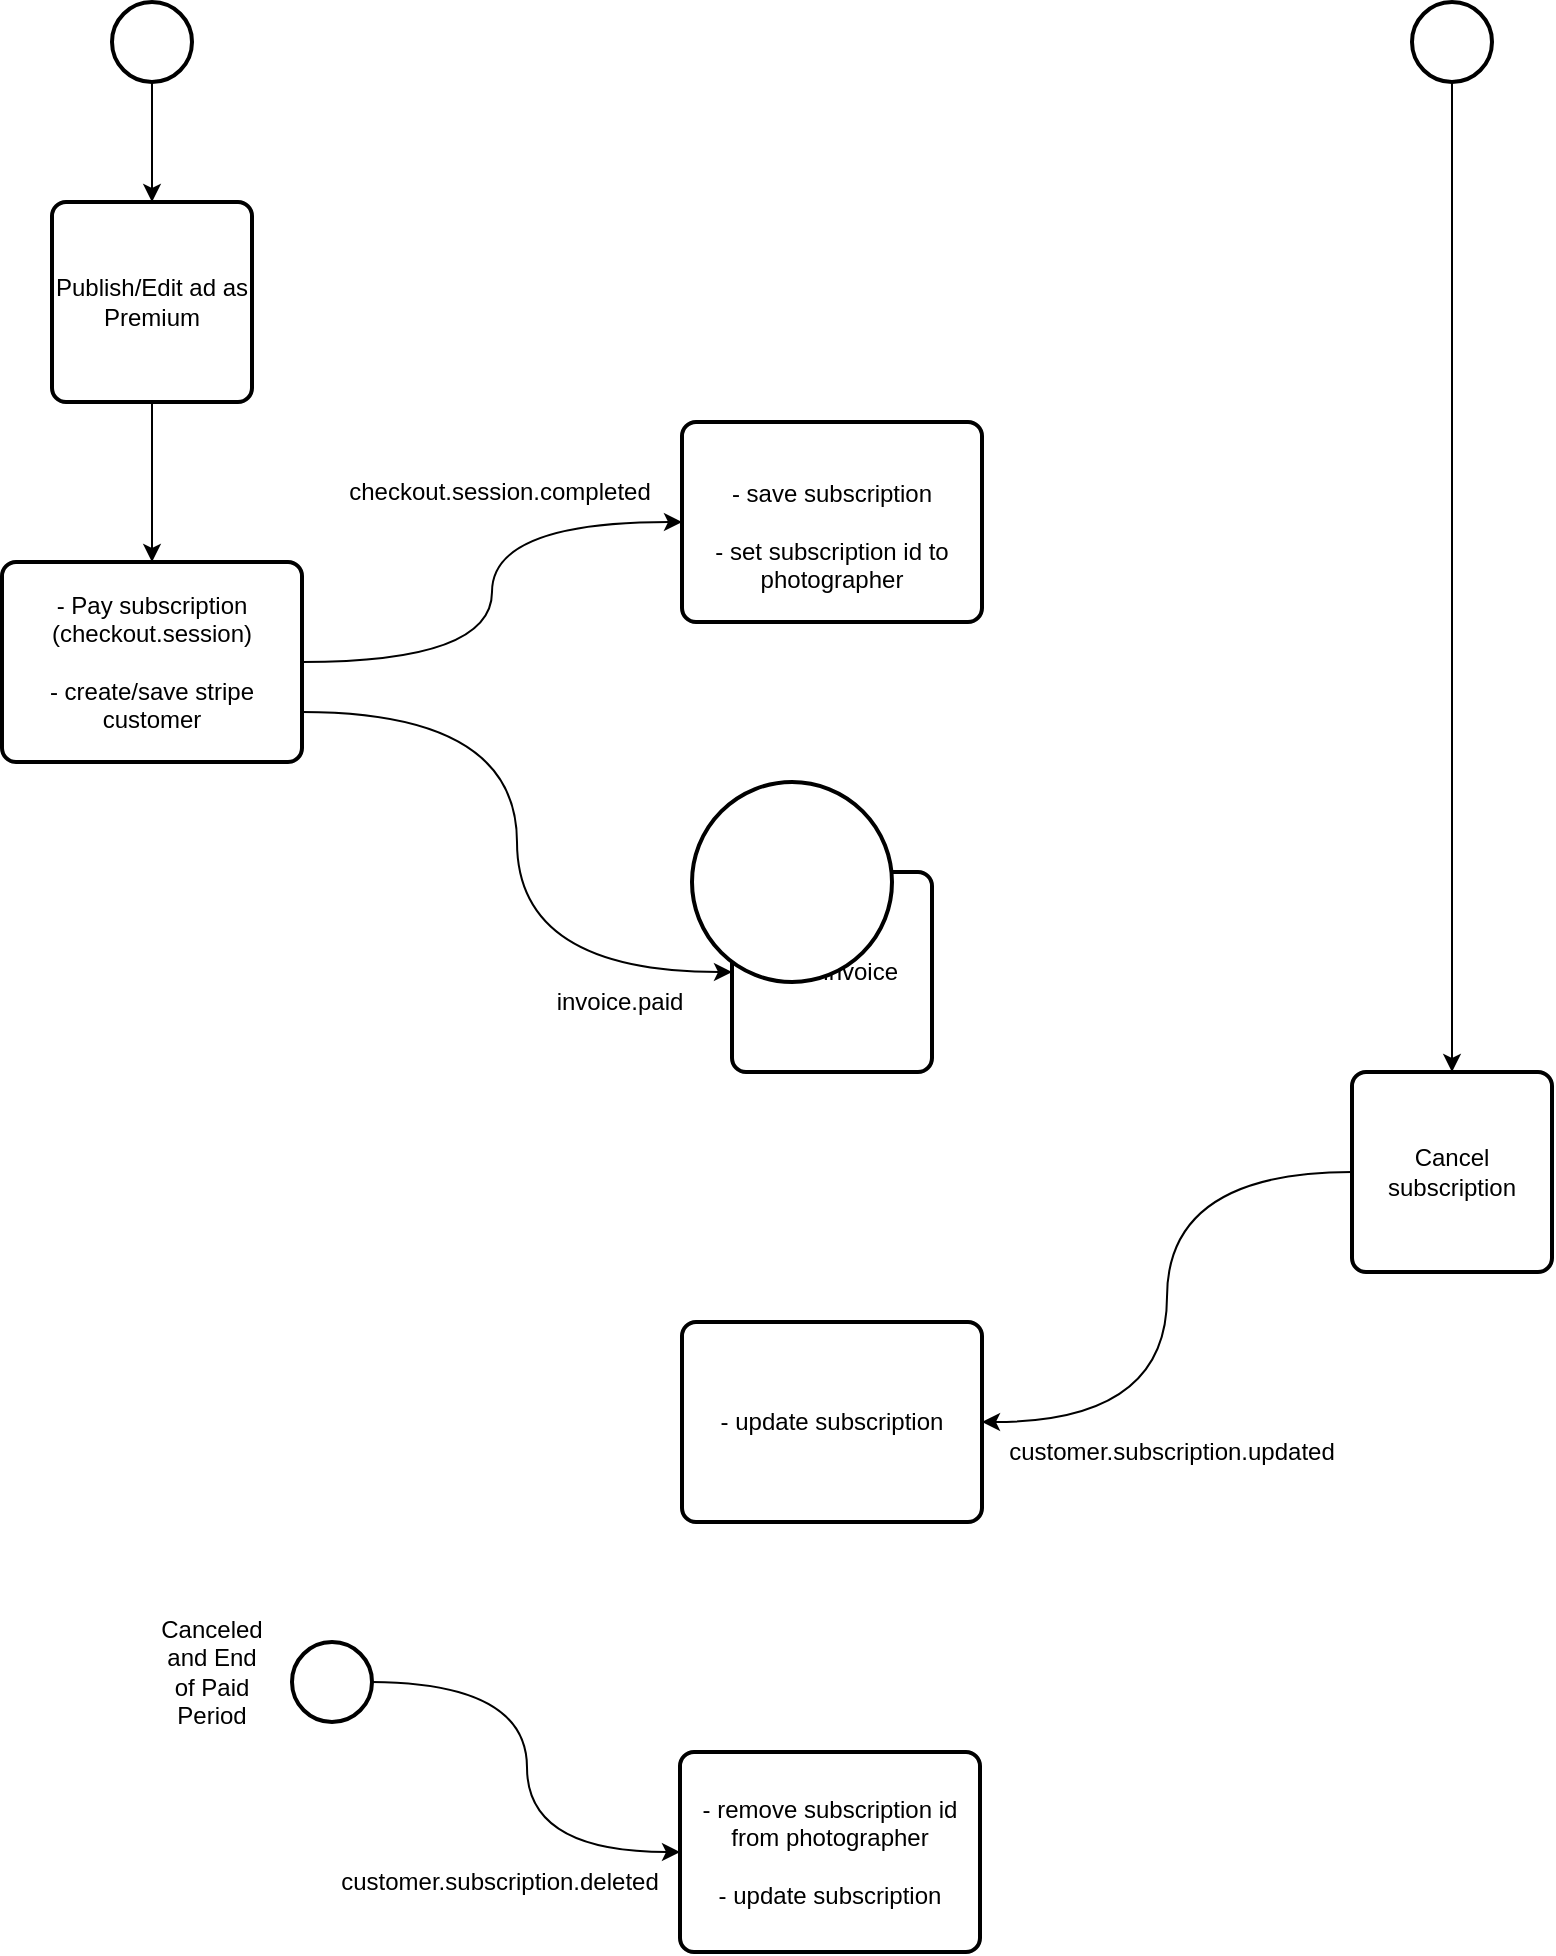 <mxfile version="24.7.12" pages="2">
  <diagram name="Pàgina-1" id="FQhIHKyydwHqLgrKrVZE">
    <mxGraphModel dx="894" dy="1318" grid="1" gridSize="10" guides="1" tooltips="1" connect="1" arrows="1" fold="1" page="1" pageScale="1" pageWidth="827" pageHeight="1169" background="none" math="0" shadow="0">
      <root>
        <mxCell id="0" />
        <mxCell id="1" parent="0" />
        <mxCell id="0WtTFYDZuwJzZL72vCQi-1" value="" style="strokeWidth=2;html=1;shape=mxgraph.flowchart.start_2;whiteSpace=wrap;labelBackgroundColor=none;" parent="1" vertex="1">
          <mxGeometry x="70" y="100" width="40" height="40" as="geometry" />
        </mxCell>
        <mxCell id="0WtTFYDZuwJzZL72vCQi-2" value="Publish/Edit ad as Premium" style="rounded=1;whiteSpace=wrap;html=1;absoluteArcSize=1;arcSize=14;strokeWidth=2;labelBackgroundColor=none;" parent="1" vertex="1">
          <mxGeometry x="40" y="200" width="100" height="100" as="geometry" />
        </mxCell>
        <mxCell id="0WtTFYDZuwJzZL72vCQi-3" value="&lt;div&gt;- Pay subscription (checkout.session)&lt;/div&gt;&lt;div&gt;&lt;br&gt;&lt;div&gt;- create/save stripe customer&lt;/div&gt;&lt;/div&gt;" style="rounded=1;whiteSpace=wrap;html=1;absoluteArcSize=1;arcSize=14;strokeWidth=2;labelBackgroundColor=none;" parent="1" vertex="1">
          <mxGeometry x="15" y="380" width="150" height="100" as="geometry" />
        </mxCell>
        <mxCell id="0WtTFYDZuwJzZL72vCQi-4" value="" style="strokeWidth=2;html=1;shape=mxgraph.flowchart.start_2;whiteSpace=wrap;labelBackgroundColor=none;" parent="1" vertex="1">
          <mxGeometry x="720" y="100" width="40" height="40" as="geometry" />
        </mxCell>
        <mxCell id="0WtTFYDZuwJzZL72vCQi-5" value="&lt;div&gt;&lt;br&gt;&lt;/div&gt;&lt;div&gt;- save subscription&lt;/div&gt;&lt;div&gt;&lt;br&gt;&lt;/div&gt;&lt;div&gt;- set subscription id to photographer&lt;br&gt;&lt;/div&gt;" style="rounded=1;whiteSpace=wrap;html=1;absoluteArcSize=1;arcSize=14;strokeWidth=2;labelBackgroundColor=none;" parent="1" vertex="1">
          <mxGeometry x="355" y="310" width="150" height="100" as="geometry" />
        </mxCell>
        <mxCell id="0WtTFYDZuwJzZL72vCQi-6" value="" style="curved=1;endArrow=classic;html=1;rounded=0;exitX=1;exitY=0.5;exitDx=0;exitDy=0;entryX=0;entryY=0.5;entryDx=0;entryDy=0;edgeStyle=orthogonalEdgeStyle;labelBackgroundColor=none;fontColor=default;" parent="1" source="0WtTFYDZuwJzZL72vCQi-3" target="0WtTFYDZuwJzZL72vCQi-5" edge="1">
          <mxGeometry width="50" height="50" relative="1" as="geometry">
            <mxPoint x="190" y="390" as="sourcePoint" />
            <mxPoint x="250" y="310" as="targetPoint" />
          </mxGeometry>
        </mxCell>
        <mxCell id="0WtTFYDZuwJzZL72vCQi-8" value="checkout.session.completed" style="text;html=1;align=center;verticalAlign=middle;whiteSpace=wrap;rounded=0;labelBackgroundColor=none;" parent="1" vertex="1">
          <mxGeometry x="234" y="330" width="60" height="30" as="geometry" />
        </mxCell>
        <mxCell id="0WtTFYDZuwJzZL72vCQi-9" value="" style="curved=1;endArrow=classic;html=1;rounded=0;exitX=1;exitY=0.75;exitDx=0;exitDy=0;entryX=0;entryY=0.5;entryDx=0;entryDy=0;edgeStyle=orthogonalEdgeStyle;labelBackgroundColor=none;fontColor=default;" parent="1" source="0WtTFYDZuwJzZL72vCQi-3" target="0WtTFYDZuwJzZL72vCQi-11" edge="1">
          <mxGeometry width="50" height="50" relative="1" as="geometry">
            <mxPoint x="160" y="660" as="sourcePoint" />
            <mxPoint x="270" y="540" as="targetPoint" />
          </mxGeometry>
        </mxCell>
        <mxCell id="0WtTFYDZuwJzZL72vCQi-10" value="invoice.paid" style="text;html=1;align=center;verticalAlign=middle;whiteSpace=wrap;rounded=0;labelBackgroundColor=none;" parent="1" vertex="1">
          <mxGeometry x="294" y="585" width="60" height="30" as="geometry" />
        </mxCell>
        <mxCell id="0WtTFYDZuwJzZL72vCQi-11" value="save invoice" style="rounded=1;whiteSpace=wrap;html=1;absoluteArcSize=1;arcSize=14;strokeWidth=2;labelBackgroundColor=none;" parent="1" vertex="1">
          <mxGeometry x="380" y="535" width="100" height="100" as="geometry" />
        </mxCell>
        <mxCell id="0WtTFYDZuwJzZL72vCQi-12" value="Cancel subscription" style="rounded=1;whiteSpace=wrap;html=1;absoluteArcSize=1;arcSize=14;strokeWidth=2;labelBackgroundColor=none;" parent="1" vertex="1">
          <mxGeometry x="690" y="635" width="100" height="100" as="geometry" />
        </mxCell>
        <mxCell id="0WtTFYDZuwJzZL72vCQi-13" value="&lt;div align=&quot;center&quot;&gt;- update subscription&lt;br&gt;&lt;/div&gt;" style="rounded=1;whiteSpace=wrap;html=1;absoluteArcSize=1;arcSize=14;strokeWidth=2;align=center;labelBackgroundColor=none;" parent="1" vertex="1">
          <mxGeometry x="355" y="760" width="150" height="100" as="geometry" />
        </mxCell>
        <mxCell id="0WtTFYDZuwJzZL72vCQi-15" value="" style="curved=1;endArrow=classic;html=1;rounded=0;exitX=0;exitY=0.5;exitDx=0;exitDy=0;entryX=1;entryY=0.5;entryDx=0;entryDy=0;edgeStyle=orthogonalEdgeStyle;labelBackgroundColor=none;fontColor=default;" parent="1" source="0WtTFYDZuwJzZL72vCQi-12" target="0WtTFYDZuwJzZL72vCQi-13" edge="1">
          <mxGeometry width="50" height="50" relative="1" as="geometry">
            <mxPoint x="460" y="710" as="sourcePoint" />
            <mxPoint x="700" y="840" as="targetPoint" />
          </mxGeometry>
        </mxCell>
        <mxCell id="0WtTFYDZuwJzZL72vCQi-16" value="customer.subscription.updated" style="text;html=1;align=center;verticalAlign=middle;whiteSpace=wrap;rounded=0;labelBackgroundColor=none;" parent="1" vertex="1">
          <mxGeometry x="570" y="810" width="60" height="30" as="geometry" />
        </mxCell>
        <mxCell id="0WtTFYDZuwJzZL72vCQi-17" value="" style="endArrow=classic;html=1;rounded=0;exitX=0.5;exitY=1;exitDx=0;exitDy=0;exitPerimeter=0;labelBackgroundColor=none;fontColor=default;" parent="1" source="0WtTFYDZuwJzZL72vCQi-1" target="0WtTFYDZuwJzZL72vCQi-2" edge="1">
          <mxGeometry width="50" height="50" relative="1" as="geometry">
            <mxPoint x="89.23" y="140" as="sourcePoint" />
            <mxPoint x="89" y="200" as="targetPoint" />
          </mxGeometry>
        </mxCell>
        <mxCell id="0WtTFYDZuwJzZL72vCQi-18" value="" style="endArrow=classic;html=1;rounded=0;entryX=0.5;entryY=0;entryDx=0;entryDy=0;labelBackgroundColor=none;fontColor=default;" parent="1" target="0WtTFYDZuwJzZL72vCQi-3" edge="1">
          <mxGeometry width="50" height="50" relative="1" as="geometry">
            <mxPoint x="90" y="300" as="sourcePoint" />
            <mxPoint x="89.74" y="360" as="targetPoint" />
          </mxGeometry>
        </mxCell>
        <mxCell id="0WtTFYDZuwJzZL72vCQi-19" value="" style="endArrow=classic;html=1;rounded=0;exitX=0.5;exitY=1;exitDx=0;exitDy=0;exitPerimeter=0;labelBackgroundColor=none;fontColor=default;" parent="1" source="0WtTFYDZuwJzZL72vCQi-4" target="0WtTFYDZuwJzZL72vCQi-12" edge="1">
          <mxGeometry width="50" height="50" relative="1" as="geometry">
            <mxPoint x="739.47" y="190" as="sourcePoint" />
            <mxPoint x="739" y="630" as="targetPoint" />
          </mxGeometry>
        </mxCell>
        <mxCell id="-Z_y5oZITX61dmF_txDQ-1" value="" style="curved=1;endArrow=classic;html=1;rounded=0;entryX=0;entryY=0.5;entryDx=0;entryDy=0;edgeStyle=orthogonalEdgeStyle;labelBackgroundColor=none;fontColor=default;" edge="1" target="-Z_y5oZITX61dmF_txDQ-2" parent="1">
          <mxGeometry width="50" height="50" relative="1" as="geometry">
            <mxPoint x="200" y="940" as="sourcePoint" />
            <mxPoint x="70" y="995" as="targetPoint" />
          </mxGeometry>
        </mxCell>
        <mxCell id="-Z_y5oZITX61dmF_txDQ-2" value="&lt;div align=&quot;center&quot;&gt;- remove subscription id from photographer&lt;/div&gt;&lt;div align=&quot;center&quot;&gt;&lt;br&gt;&lt;/div&gt;&lt;div align=&quot;center&quot;&gt;- update subscription&lt;br&gt;&lt;/div&gt;" style="rounded=1;whiteSpace=wrap;html=1;absoluteArcSize=1;arcSize=14;strokeWidth=2;align=center;labelBackgroundColor=none;" vertex="1" parent="1">
          <mxGeometry x="354" y="975" width="150" height="100" as="geometry" />
        </mxCell>
        <mxCell id="-Z_y5oZITX61dmF_txDQ-3" value="customer.subscription.deleted" style="text;html=1;align=center;verticalAlign=middle;whiteSpace=wrap;rounded=0;labelBackgroundColor=none;" vertex="1" parent="1">
          <mxGeometry x="234" y="1025" width="60" height="30" as="geometry" />
        </mxCell>
        <mxCell id="-Z_y5oZITX61dmF_txDQ-4" value="Canceled and End of Paid Period" style="text;html=1;align=center;verticalAlign=middle;whiteSpace=wrap;rounded=0;labelBackgroundColor=none;" vertex="1" parent="1">
          <mxGeometry x="90" y="920" width="60" height="30" as="geometry" />
        </mxCell>
        <mxCell id="-Z_y5oZITX61dmF_txDQ-5" value="" style="strokeWidth=2;html=1;shape=mxgraph.flowchart.start_2;whiteSpace=wrap;" vertex="1" parent="1">
          <mxGeometry x="360" y="490" width="100" height="100" as="geometry" />
        </mxCell>
        <mxCell id="-Z_y5oZITX61dmF_txDQ-6" value="" style="strokeWidth=2;html=1;shape=mxgraph.flowchart.start_2;whiteSpace=wrap;labelBackgroundColor=none;" vertex="1" parent="1">
          <mxGeometry x="160" y="920" width="40" height="40" as="geometry" />
        </mxCell>
      </root>
    </mxGraphModel>
  </diagram>
  <diagram id="naiRFjN7WxuIcwouytgO" name="Pàgina-2">
    <mxGraphModel dx="760" dy="1120" grid="1" gridSize="10" guides="1" tooltips="1" connect="1" arrows="1" fold="1" page="1" pageScale="1" pageWidth="827" pageHeight="1169" math="0" shadow="0">
      <root>
        <mxCell id="0" />
        <mxCell id="1" parent="0" />
        <mxCell id="qc-zcBqubfMBAAbWakww-1" value="" style="strokeWidth=2;html=1;shape=mxgraph.flowchart.start_2;whiteSpace=wrap;labelBackgroundColor=none;" vertex="1" parent="1">
          <mxGeometry x="270" y="30" width="40" height="40" as="geometry" />
        </mxCell>
        <mxCell id="qc-zcBqubfMBAAbWakww-2" value="Publish Ad" style="rounded=1;whiteSpace=wrap;html=1;absoluteArcSize=1;arcSize=14;strokeWidth=2;fillColor=#e1d5e7;strokeColor=#9673a6;" vertex="1" parent="1">
          <mxGeometry x="240" y="100" width="100" height="100" as="geometry" />
        </mxCell>
        <mxCell id="qc-zcBqubfMBAAbWakww-3" value="Create stripe customer" style="rounded=1;whiteSpace=wrap;html=1;absoluteArcSize=1;arcSize=14;strokeWidth=2;fillColor=#d5e8d4;strokeColor=#82b366;" vertex="1" parent="1">
          <mxGeometry x="190" y="350" width="100" height="100" as="geometry" />
        </mxCell>
        <mxCell id="qc-zcBqubfMBAAbWakww-4" value="" style="endArrow=classic;html=1;rounded=0;exitX=0.5;exitY=1;exitDx=0;exitDy=0;exitPerimeter=0;entryX=0.5;entryY=0;entryDx=0;entryDy=0;" edge="1" parent="1" source="qc-zcBqubfMBAAbWakww-1" target="qc-zcBqubfMBAAbWakww-2">
          <mxGeometry width="50" height="50" relative="1" as="geometry">
            <mxPoint x="300" y="60" as="sourcePoint" />
            <mxPoint x="350" y="10" as="targetPoint" />
          </mxGeometry>
        </mxCell>
        <mxCell id="qc-zcBqubfMBAAbWakww-5" value="" style="endArrow=classic;html=1;rounded=0;entryX=0.5;entryY=0;entryDx=0;entryDy=0;entryPerimeter=0;exitX=0.44;exitY=1;exitDx=0;exitDy=0;exitPerimeter=0;" edge="1" parent="1" source="qc-zcBqubfMBAAbWakww-2" target="8AasPse2DTsNnyrNs3I0-9">
          <mxGeometry width="50" height="50" relative="1" as="geometry">
            <mxPoint x="289.5" y="180" as="sourcePoint" />
            <mxPoint x="289.5" y="240" as="targetPoint" />
          </mxGeometry>
        </mxCell>
        <mxCell id="8AasPse2DTsNnyrNs3I0-4" value="" style="strokeWidth=2;html=1;shape=mxgraph.flowchart.start_2;whiteSpace=wrap;labelBackgroundColor=none;" vertex="1" parent="1">
          <mxGeometry x="510" y="30" width="40" height="40" as="geometry" />
        </mxCell>
        <mxCell id="8AasPse2DTsNnyrNs3I0-5" value="Edit Ad" style="rounded=1;whiteSpace=wrap;html=1;absoluteArcSize=1;arcSize=14;strokeWidth=2;fillColor=#e1d5e7;strokeColor=#9673a6;" vertex="1" parent="1">
          <mxGeometry x="480" y="100" width="100" height="100" as="geometry" />
        </mxCell>
        <mxCell id="8AasPse2DTsNnyrNs3I0-7" value="" style="endArrow=classic;html=1;rounded=0;exitX=0.5;exitY=1;exitDx=0;exitDy=0;exitPerimeter=0;entryX=0.5;entryY=0;entryDx=0;entryDy=0;" edge="1" source="8AasPse2DTsNnyrNs3I0-4" target="8AasPse2DTsNnyrNs3I0-5" parent="1">
          <mxGeometry width="50" height="50" relative="1" as="geometry">
            <mxPoint x="600" y="60" as="sourcePoint" />
            <mxPoint x="650" y="10" as="targetPoint" />
          </mxGeometry>
        </mxCell>
        <mxCell id="8AasPse2DTsNnyrNs3I0-8" value="" style="endArrow=classic;html=1;rounded=0;entryX=0.5;entryY=0;entryDx=0;entryDy=0;entryPerimeter=0;exitX=0.5;exitY=1;exitDx=0;exitDy=0;" edge="1" source="8AasPse2DTsNnyrNs3I0-5" target="8AasPse2DTsNnyrNs3I0-9" parent="1">
          <mxGeometry width="50" height="50" relative="1" as="geometry">
            <mxPoint x="759.5" y="280" as="sourcePoint" />
            <mxPoint x="729.643" y="360" as="targetPoint" />
          </mxGeometry>
        </mxCell>
        <mxCell id="rSG8D3ijp9vG7NBqR9LN-25" style="edgeStyle=orthogonalEdgeStyle;rounded=0;orthogonalLoop=1;jettySize=auto;html=1;exitX=1;exitY=0.5;exitDx=0;exitDy=0;exitPerimeter=0;entryX=1;entryY=0.5;entryDx=0;entryDy=0;entryPerimeter=0;" edge="1" parent="1" source="8AasPse2DTsNnyrNs3I0-9" target="rSG8D3ijp9vG7NBqR9LN-27">
          <mxGeometry relative="1" as="geometry">
            <Array as="points">
              <mxPoint x="540" y="270" />
              <mxPoint x="540" y="1130" />
            </Array>
          </mxGeometry>
        </mxCell>
        <mxCell id="8AasPse2DTsNnyrNs3I0-9" value="premium?" style="strokeWidth=2;html=1;shape=mxgraph.flowchart.decision;whiteSpace=wrap;" vertex="1" parent="1">
          <mxGeometry x="360" y="220" width="100" height="100" as="geometry" />
        </mxCell>
        <mxCell id="8AasPse2DTsNnyrNs3I0-10" value="" style="endArrow=classic;html=1;rounded=0;entryX=0.5;entryY=0;entryDx=0;entryDy=0;entryPerimeter=0;" edge="1" parent="1" source="rSG8D3ijp9vG7NBqR9LN-6" target="rSG8D3ijp9vG7NBqR9LN-11">
          <mxGeometry width="50" height="50" relative="1" as="geometry">
            <mxPoint x="80" y="585" as="sourcePoint" />
            <mxPoint x="250" y="575" as="targetPoint" />
          </mxGeometry>
        </mxCell>
        <mxCell id="8AasPse2DTsNnyrNs3I0-11" value="" style="endArrow=classic;html=1;rounded=0;exitX=0.5;exitY=1;exitDx=0;exitDy=0;exitPerimeter=0;entryX=0.5;entryY=0;entryDx=0;entryDy=0;" edge="1" parent="1" source="8AasPse2DTsNnyrNs3I0-9">
          <mxGeometry width="50" height="50" relative="1" as="geometry">
            <mxPoint x="576" y="580" as="sourcePoint" />
            <mxPoint x="410" y="380" as="targetPoint" />
          </mxGeometry>
        </mxCell>
        <mxCell id="8AasPse2DTsNnyrNs3I0-12" value="Generate Portal URL" style="rounded=1;whiteSpace=wrap;html=1;absoluteArcSize=1;arcSize=14;strokeWidth=2;fillColor=#d5e8d4;strokeColor=#82b366;" vertex="1" parent="1">
          <mxGeometry x="360" y="840" width="100" height="100" as="geometry" />
        </mxCell>
        <mxCell id="8AasPse2DTsNnyrNs3I0-13" value="True" style="text;html=1;align=center;verticalAlign=middle;whiteSpace=wrap;rounded=0;" vertex="1" parent="1">
          <mxGeometry x="360" y="310" width="60" height="30" as="geometry" />
        </mxCell>
        <mxCell id="rSG8D3ijp9vG7NBqR9LN-2" value="Create stripe subscription" style="rounded=1;whiteSpace=wrap;html=1;absoluteArcSize=1;arcSize=14;strokeWidth=2;fillColor=#d5e8d4;strokeColor=#82b366;" vertex="1" parent="1">
          <mxGeometry x="190" y="670" width="100" height="100" as="geometry" />
        </mxCell>
        <mxCell id="rSG8D3ijp9vG7NBqR9LN-4" value="" style="endArrow=classic;html=1;rounded=0;exitX=0.5;exitY=1;exitDx=0;exitDy=0;entryX=0.5;entryY=0;entryDx=0;entryDy=0;" edge="1" parent="1" source="rSG8D3ijp9vG7NBqR9LN-2" target="8AasPse2DTsNnyrNs3I0-12">
          <mxGeometry width="50" height="50" relative="1" as="geometry">
            <mxPoint x="399.5" y="940" as="sourcePoint" />
            <mxPoint x="399.5" y="1015" as="targetPoint" />
          </mxGeometry>
        </mxCell>
        <mxCell id="rSG8D3ijp9vG7NBqR9LN-6" value="&lt;div&gt;Customer&lt;/div&gt;&lt;div&gt;exists?&lt;/div&gt;" style="strokeWidth=2;html=1;shape=mxgraph.flowchart.decision;whiteSpace=wrap;" vertex="1" parent="1">
          <mxGeometry x="360" y="350" width="100" height="100" as="geometry" />
        </mxCell>
        <mxCell id="rSG8D3ijp9vG7NBqR9LN-7" value="True" style="text;html=1;align=center;verticalAlign=middle;whiteSpace=wrap;rounded=0;" vertex="1" parent="1">
          <mxGeometry x="400" y="440" width="60" height="30" as="geometry" />
        </mxCell>
        <mxCell id="rSG8D3ijp9vG7NBqR9LN-8" value="False" style="text;html=1;align=center;verticalAlign=middle;whiteSpace=wrap;rounded=0;" vertex="1" parent="1">
          <mxGeometry x="310" y="370" width="60" height="30" as="geometry" />
        </mxCell>
        <mxCell id="rSG8D3ijp9vG7NBqR9LN-9" value="" style="endArrow=classic;html=1;rounded=0;exitX=0;exitY=0.5;exitDx=0;exitDy=0;entryX=1;entryY=0.5;entryDx=0;entryDy=0;exitPerimeter=0;" edge="1" parent="1" source="rSG8D3ijp9vG7NBqR9LN-6" target="qc-zcBqubfMBAAbWakww-3">
          <mxGeometry width="50" height="50" relative="1" as="geometry">
            <mxPoint x="320" y="440" as="sourcePoint" />
            <mxPoint x="320" y="520" as="targetPoint" />
          </mxGeometry>
        </mxCell>
        <mxCell id="rSG8D3ijp9vG7NBqR9LN-10" value="Create stripe product with photographer metadata" style="rounded=1;whiteSpace=wrap;html=1;absoluteArcSize=1;arcSize=14;strokeWidth=2;fillColor=#d5e8d4;strokeColor=#82b366;" vertex="1" parent="1">
          <mxGeometry x="190" y="505" width="100" height="100" as="geometry" />
        </mxCell>
        <mxCell id="rSG8D3ijp9vG7NBqR9LN-11" value="&lt;div&gt;Product&lt;/div&gt;&lt;div&gt;exists?&lt;/div&gt;" style="strokeWidth=2;html=1;shape=mxgraph.flowchart.decision;whiteSpace=wrap;" vertex="1" parent="1">
          <mxGeometry x="360" y="505" width="100" height="100" as="geometry" />
        </mxCell>
        <mxCell id="rSG8D3ijp9vG7NBqR9LN-12" value="True" style="text;html=1;align=center;verticalAlign=middle;whiteSpace=wrap;rounded=0;" vertex="1" parent="1">
          <mxGeometry x="400" y="605" width="60" height="30" as="geometry" />
        </mxCell>
        <mxCell id="rSG8D3ijp9vG7NBqR9LN-13" value="False" style="text;html=1;align=center;verticalAlign=middle;whiteSpace=wrap;rounded=0;" vertex="1" parent="1">
          <mxGeometry x="310" y="525" width="60" height="30" as="geometry" />
        </mxCell>
        <mxCell id="rSG8D3ijp9vG7NBqR9LN-14" value="" style="endArrow=classic;html=1;rounded=0;exitX=0;exitY=0.5;exitDx=0;exitDy=0;entryX=1;entryY=0.5;entryDx=0;entryDy=0;exitPerimeter=0;" edge="1" source="rSG8D3ijp9vG7NBqR9LN-11" target="rSG8D3ijp9vG7NBqR9LN-10" parent="1">
          <mxGeometry width="50" height="50" relative="1" as="geometry">
            <mxPoint x="320" y="595" as="sourcePoint" />
            <mxPoint x="320" y="675" as="targetPoint" />
          </mxGeometry>
        </mxCell>
        <mxCell id="rSG8D3ijp9vG7NBqR9LN-15" value="" style="endArrow=classic;html=1;rounded=0;entryX=0.5;entryY=0;entryDx=0;entryDy=0;exitX=0.5;exitY=1;exitDx=0;exitDy=0;exitPerimeter=0;entryPerimeter=0;" edge="1" parent="1" source="rSG8D3ijp9vG7NBqR9LN-11" target="rSG8D3ijp9vG7NBqR9LN-17">
          <mxGeometry width="50" height="50" relative="1" as="geometry">
            <mxPoint x="390" y="640" as="sourcePoint" />
            <mxPoint x="390" y="730" as="targetPoint" />
          </mxGeometry>
        </mxCell>
        <mxCell id="rSG8D3ijp9vG7NBqR9LN-17" value="&lt;div&gt;Subscription&lt;/div&gt;&lt;div&gt;exists?&lt;/div&gt;" style="strokeWidth=2;html=1;shape=mxgraph.flowchart.decision;whiteSpace=wrap;" vertex="1" parent="1">
          <mxGeometry x="360" y="670" width="100" height="100" as="geometry" />
        </mxCell>
        <mxCell id="rSG8D3ijp9vG7NBqR9LN-18" value="False" style="text;html=1;align=center;verticalAlign=middle;whiteSpace=wrap;rounded=0;" vertex="1" parent="1">
          <mxGeometry x="310" y="690" width="60" height="30" as="geometry" />
        </mxCell>
        <mxCell id="rSG8D3ijp9vG7NBqR9LN-19" value="" style="endArrow=classic;html=1;rounded=0;exitX=0;exitY=0.5;exitDx=0;exitDy=0;exitPerimeter=0;entryX=1;entryY=0.5;entryDx=0;entryDy=0;" edge="1" source="rSG8D3ijp9vG7NBqR9LN-17" target="rSG8D3ijp9vG7NBqR9LN-2" parent="1">
          <mxGeometry width="50" height="50" relative="1" as="geometry">
            <mxPoint x="320" y="760" as="sourcePoint" />
            <mxPoint x="280" y="720" as="targetPoint" />
          </mxGeometry>
        </mxCell>
        <mxCell id="rSG8D3ijp9vG7NBqR9LN-20" value="" style="endArrow=classic;html=1;rounded=0;entryX=0.5;entryY=0;entryDx=0;entryDy=0;entryPerimeter=0;" edge="1" parent="1" source="qc-zcBqubfMBAAbWakww-3" target="rSG8D3ijp9vG7NBqR9LN-11">
          <mxGeometry width="50" height="50" relative="1" as="geometry">
            <mxPoint x="370" y="565" as="sourcePoint" />
            <mxPoint x="300" y="565" as="targetPoint" />
          </mxGeometry>
        </mxCell>
        <mxCell id="rSG8D3ijp9vG7NBqR9LN-21" value="" style="endArrow=classic;html=1;rounded=0;entryX=0.5;entryY=0;entryDx=0;entryDy=0;entryPerimeter=0;" edge="1" parent="1" source="rSG8D3ijp9vG7NBqR9LN-10" target="rSG8D3ijp9vG7NBqR9LN-17">
          <mxGeometry width="50" height="50" relative="1" as="geometry">
            <mxPoint x="290" y="590" as="sourcePoint" />
            <mxPoint x="410" y="664" as="targetPoint" />
          </mxGeometry>
        </mxCell>
        <mxCell id="rSG8D3ijp9vG7NBqR9LN-22" value="True" style="text;html=1;align=center;verticalAlign=middle;whiteSpace=wrap;rounded=0;" vertex="1" parent="1">
          <mxGeometry x="400" y="775" width="60" height="30" as="geometry" />
        </mxCell>
        <mxCell id="rSG8D3ijp9vG7NBqR9LN-23" value="" style="endArrow=classic;html=1;rounded=0;entryX=0.5;entryY=0;entryDx=0;entryDy=0;exitX=0.5;exitY=1;exitDx=0;exitDy=0;exitPerimeter=0;" edge="1" parent="1" source="rSG8D3ijp9vG7NBqR9LN-17" target="8AasPse2DTsNnyrNs3I0-12">
          <mxGeometry width="50" height="50" relative="1" as="geometry">
            <mxPoint x="410" y="775" as="sourcePoint" />
            <mxPoint x="410" y="840" as="targetPoint" />
          </mxGeometry>
        </mxCell>
        <mxCell id="rSG8D3ijp9vG7NBqR9LN-27" value="" style="strokeWidth=2;html=1;shape=mxgraph.flowchart.start_2;whiteSpace=wrap;labelBackgroundColor=none;" vertex="1" parent="1">
          <mxGeometry x="390" y="1110" width="40" height="40" as="geometry" />
        </mxCell>
        <mxCell id="rSG8D3ijp9vG7NBqR9LN-28" value="" style="endArrow=classic;html=1;rounded=0;exitX=0.5;exitY=1;exitDx=0;exitDy=0;entryX=0.5;entryY=0;entryDx=0;entryDy=0;" edge="1" parent="1" source="8AasPse2DTsNnyrNs3I0-12" target="rSG8D3ijp9vG7NBqR9LN-32">
          <mxGeometry width="50" height="50" relative="1" as="geometry">
            <mxPoint x="409.5" y="960" as="sourcePoint" />
            <mxPoint x="410" y="1020" as="targetPoint" />
          </mxGeometry>
        </mxCell>
        <mxCell id="rSG8D3ijp9vG7NBqR9LN-32" value="Redirect" style="rounded=1;whiteSpace=wrap;html=1;absoluteArcSize=1;arcSize=14;strokeWidth=2;fillColor=#e1d5e7;strokeColor=#9673a6;" vertex="1" parent="1">
          <mxGeometry x="360" y="990" width="100" height="100" as="geometry" />
        </mxCell>
        <mxCell id="rSG8D3ijp9vG7NBqR9LN-33" value="" style="endArrow=classic;html=1;rounded=0;exitX=0.5;exitY=1;exitDx=0;exitDy=0;entryX=0.5;entryY=0;entryDx=0;entryDy=0;entryPerimeter=0;" edge="1" parent="1" source="rSG8D3ijp9vG7NBqR9LN-32" target="rSG8D3ijp9vG7NBqR9LN-27">
          <mxGeometry width="50" height="50" relative="1" as="geometry">
            <mxPoint x="430" y="1090" as="sourcePoint" />
            <mxPoint x="430" y="1110" as="targetPoint" />
          </mxGeometry>
        </mxCell>
        <mxCell id="rSG8D3ijp9vG7NBqR9LN-34" value="False" style="text;html=1;align=center;verticalAlign=middle;whiteSpace=wrap;rounded=0;" vertex="1" parent="1">
          <mxGeometry x="450" y="270" width="60" height="30" as="geometry" />
        </mxCell>
      </root>
    </mxGraphModel>
  </diagram>
</mxfile>
